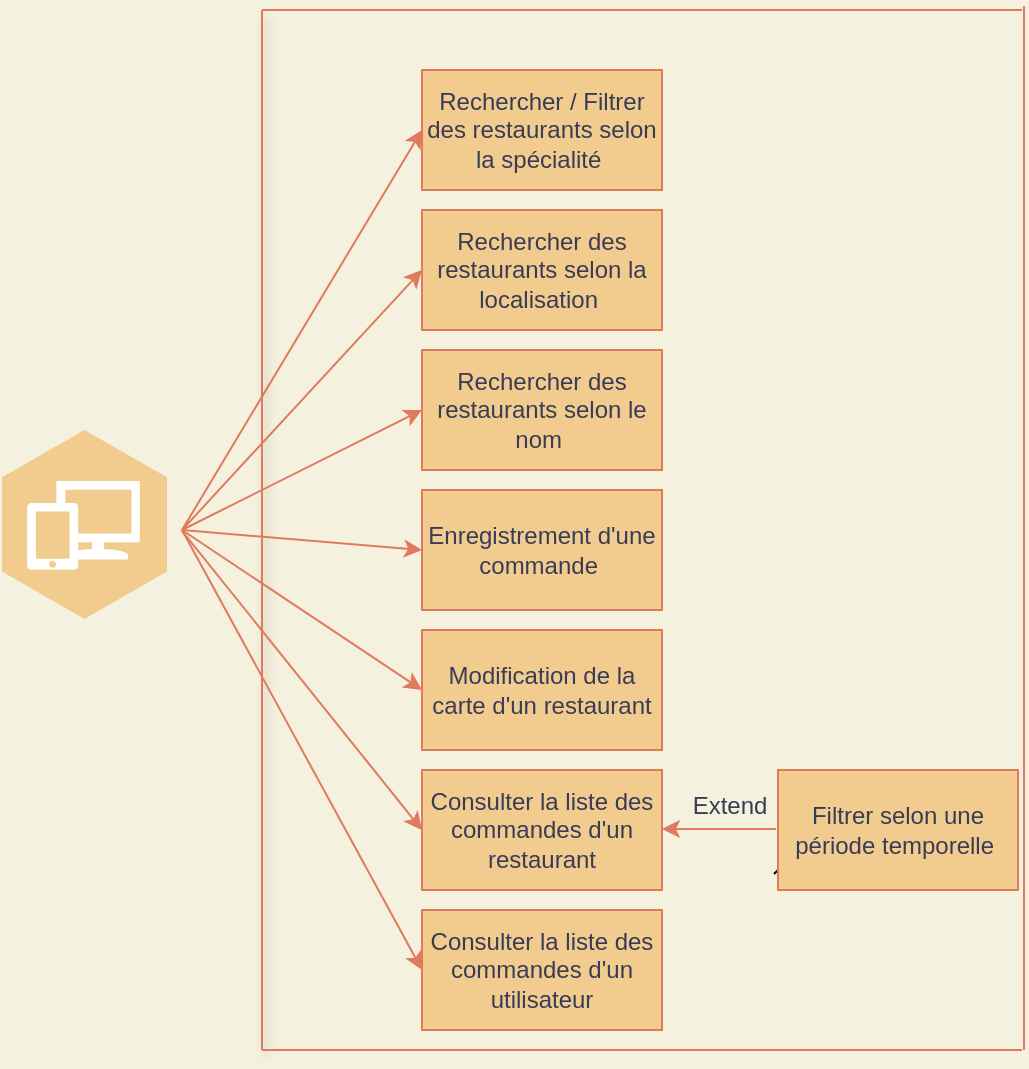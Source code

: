 <mxfile>
    <diagram id="8u0bxdynmH37dt6yqb02" name="Page-1">
        <mxGraphModel dx="466" dy="1582" grid="0" gridSize="10" guides="1" tooltips="1" connect="1" arrows="1" fold="1" page="1" pageScale="1" pageWidth="827" pageHeight="1169" background="#F4F1DE" math="0" shadow="0">
            <root>
                <mxCell id="0"/>
                <mxCell id="1" parent="0"/>
                <mxCell id="3" value="" style="endArrow=none;html=1;shadow=1;labelBackgroundColor=#F4F1DE;strokeColor=#E07A5F;fontColor=#393C56;" parent="1" edge="1">
                    <mxGeometry width="50" height="50" relative="1" as="geometry">
                        <mxPoint x="160" y="520" as="sourcePoint"/>
                        <mxPoint x="160" as="targetPoint"/>
                    </mxGeometry>
                </mxCell>
                <mxCell id="4" value="" style="endArrow=classic;html=1;entryX=0;entryY=0.5;entryDx=0;entryDy=0;labelBackgroundColor=#F4F1DE;strokeColor=#E07A5F;fontColor=#393C56;" parent="1" target="5" edge="1">
                    <mxGeometry width="50" height="50" relative="1" as="geometry">
                        <mxPoint x="120" y="260" as="sourcePoint"/>
                        <mxPoint x="240" y="80" as="targetPoint"/>
                    </mxGeometry>
                </mxCell>
                <mxCell id="5" value="Enregistrement d'une commande&amp;nbsp;" style="rounded=0;whiteSpace=wrap;html=1;fillColor=#F2CC8F;strokeColor=#E07A5F;fontColor=#393C56;" parent="1" vertex="1">
                    <mxGeometry x="240" y="240" width="120" height="60" as="geometry"/>
                </mxCell>
                <mxCell id="6" value="Modification de la carte d'un restaurant&lt;br&gt;" style="rounded=0;whiteSpace=wrap;html=1;fillColor=#F2CC8F;strokeColor=#E07A5F;fontColor=#393C56;" parent="1" vertex="1">
                    <mxGeometry x="240" y="310" width="120" height="60" as="geometry"/>
                </mxCell>
                <mxCell id="7" value="" style="endArrow=classic;html=1;entryX=0;entryY=0.5;entryDx=0;entryDy=0;labelBackgroundColor=#F4F1DE;strokeColor=#E07A5F;fontColor=#393C56;" parent="1" target="6" edge="1">
                    <mxGeometry width="50" height="50" relative="1" as="geometry">
                        <mxPoint x="120" y="260" as="sourcePoint"/>
                        <mxPoint x="240" y="90" as="targetPoint"/>
                    </mxGeometry>
                </mxCell>
                <mxCell id="9" value="" style="endArrow=classic;html=1;entryX=0;entryY=0.5;entryDx=0;entryDy=0;labelBackgroundColor=#F4F1DE;strokeColor=#E07A5F;fontColor=#393C56;" parent="1" target="10" edge="1">
                    <mxGeometry width="50" height="50" relative="1" as="geometry">
                        <mxPoint x="120" y="260.38" as="sourcePoint"/>
                        <mxPoint x="240" y="360" as="targetPoint"/>
                    </mxGeometry>
                </mxCell>
                <mxCell id="10" value="Consulter la liste des commandes d'un restaurant" style="rounded=0;whiteSpace=wrap;html=1;fillColor=#F2CC8F;strokeColor=#E07A5F;fontColor=#393C56;" parent="1" vertex="1">
                    <mxGeometry x="240" y="380" width="120" height="60" as="geometry"/>
                </mxCell>
                <mxCell id="11" value="" style="endArrow=classic;html=1;entryX=0;entryY=0.5;entryDx=0;entryDy=0;labelBackgroundColor=#F4F1DE;strokeColor=#E07A5F;fontColor=#393C56;" parent="1" target="12" edge="1">
                    <mxGeometry width="50" height="50" relative="1" as="geometry">
                        <mxPoint x="120" y="260" as="sourcePoint"/>
                        <mxPoint x="240" y="80" as="targetPoint"/>
                    </mxGeometry>
                </mxCell>
                <mxCell id="12" value="Rechercher des restaurants selon la localisation&amp;nbsp;" style="rounded=0;whiteSpace=wrap;html=1;fillColor=#F2CC8F;strokeColor=#E07A5F;fontColor=#393C56;" parent="1" vertex="1">
                    <mxGeometry x="240" y="100" width="120" height="60" as="geometry"/>
                </mxCell>
                <mxCell id="13" value="" style="endArrow=classic;html=1;entryX=0;entryY=0.5;entryDx=0;entryDy=0;labelBackgroundColor=#F4F1DE;strokeColor=#E07A5F;fontColor=#393C56;" parent="1" target="14" edge="1">
                    <mxGeometry width="50" height="50" relative="1" as="geometry">
                        <mxPoint x="120" y="260" as="sourcePoint"/>
                        <mxPoint x="240" y="480" as="targetPoint"/>
                    </mxGeometry>
                </mxCell>
                <mxCell id="14" value="Consulter la liste des commandes d'un utilisateur" style="rounded=0;whiteSpace=wrap;html=1;fillColor=#F2CC8F;strokeColor=#E07A5F;fontColor=#393C56;" parent="1" vertex="1">
                    <mxGeometry x="240" y="450" width="120" height="60" as="geometry"/>
                </mxCell>
                <mxCell id="15" value="" style="endArrow=none;html=1;labelBackgroundColor=#F4F1DE;strokeColor=#E07A5F;fontColor=#393C56;" parent="1" edge="1">
                    <mxGeometry width="50" height="50" relative="1" as="geometry">
                        <mxPoint x="160" y="520" as="sourcePoint"/>
                        <mxPoint x="540" y="520" as="targetPoint"/>
                        <Array as="points">
                            <mxPoint x="160" y="520"/>
                        </Array>
                    </mxGeometry>
                </mxCell>
                <mxCell id="16" value="" style="endArrow=none;html=1;labelBackgroundColor=#F4F1DE;strokeColor=#E07A5F;fontColor=#393C56;" parent="1" edge="1">
                    <mxGeometry width="50" height="50" relative="1" as="geometry">
                        <mxPoint x="541" y="520" as="sourcePoint"/>
                        <mxPoint x="541" y="-2" as="targetPoint"/>
                    </mxGeometry>
                </mxCell>
                <mxCell id="17" value="" style="endArrow=none;html=1;labelBackgroundColor=#F4F1DE;strokeColor=#E07A5F;fontColor=#393C56;" parent="1" edge="1">
                    <mxGeometry width="50" height="50" relative="1" as="geometry">
                        <mxPoint x="160" as="sourcePoint"/>
                        <mxPoint x="540" as="targetPoint"/>
                        <Array as="points">
                            <mxPoint x="160"/>
                        </Array>
                    </mxGeometry>
                </mxCell>
                <mxCell id="18" value="" style="outlineConnect=0;dashed=0;verticalLabelPosition=bottom;verticalAlign=top;align=center;html=1;shape=mxgraph.aws3.workspaces;fillColor=#F2CC8F;gradientDirection=north;strokeColor=#E07A5F;fontColor=#393C56;" parent="1" vertex="1">
                    <mxGeometry x="30" y="210" width="82.5" height="94.5" as="geometry"/>
                </mxCell>
                <mxCell id="19" value="" style="endArrow=classic;html=1;entryX=0;entryY=0.5;entryDx=0;entryDy=0;labelBackgroundColor=#F4F1DE;strokeColor=#E07A5F;fontColor=#393C56;" parent="1" target="21" edge="1">
                    <mxGeometry width="50" height="50" relative="1" as="geometry">
                        <mxPoint x="120" y="260" as="sourcePoint"/>
                        <mxPoint x="240" y="160" as="targetPoint"/>
                    </mxGeometry>
                </mxCell>
                <mxCell id="21" value="Rechercher des restaurants selon le nom&amp;nbsp;" style="rounded=0;whiteSpace=wrap;html=1;fillColor=#F2CC8F;strokeColor=#E07A5F;fontColor=#393C56;" parent="1" vertex="1">
                    <mxGeometry x="240" y="170" width="120" height="60" as="geometry"/>
                </mxCell>
                <mxCell id="22" value="Rechercher / Filtrer des restaurants selon la spécialité&amp;nbsp;" style="rounded=0;whiteSpace=wrap;html=1;fillColor=#F2CC8F;strokeColor=#E07A5F;fontColor=#393C56;" parent="1" vertex="1">
                    <mxGeometry x="240" y="30" width="120" height="60" as="geometry"/>
                </mxCell>
                <mxCell id="23" value="" style="endArrow=classic;html=1;entryX=0;entryY=0.5;entryDx=0;entryDy=0;labelBackgroundColor=#F4F1DE;strokeColor=#E07A5F;fontColor=#393C56;" parent="1" target="22" edge="1">
                    <mxGeometry width="50" height="50" relative="1" as="geometry">
                        <mxPoint x="120" y="260" as="sourcePoint"/>
                        <mxPoint x="240" y="130" as="targetPoint"/>
                    </mxGeometry>
                </mxCell>
                <mxCell id="25" value="" style="endArrow=classic;html=1;" edge="1" parent="1">
                    <mxGeometry width="50" height="50" relative="1" as="geometry">
                        <mxPoint x="416" y="432" as="sourcePoint"/>
                        <mxPoint x="466" y="382" as="targetPoint"/>
                    </mxGeometry>
                </mxCell>
                <mxCell id="26" value="" style="endArrow=none;html=1;strokeColor=#E07A5F;startArrow=classic;startFill=1;endFill=0;" edge="1" parent="1">
                    <mxGeometry width="50" height="50" relative="1" as="geometry">
                        <mxPoint x="360" y="409.5" as="sourcePoint"/>
                        <mxPoint x="417" y="409.5" as="targetPoint"/>
                    </mxGeometry>
                </mxCell>
                <mxCell id="27" value="Filtrer selon une période temporelle&amp;nbsp;" style="rounded=0;whiteSpace=wrap;html=1;fillColor=#F2CC8F;strokeColor=#E07A5F;fontColor=#393C56;" vertex="1" parent="1">
                    <mxGeometry x="418" y="380" width="120" height="60" as="geometry"/>
                </mxCell>
                <mxCell id="28" value="Extend" style="text;html=1;strokeColor=none;fillColor=none;align=center;verticalAlign=middle;whiteSpace=wrap;rounded=0;rotation=0;fontColor=#393C56;" vertex="1" parent="1">
                    <mxGeometry x="374" y="388" width="40" height="20" as="geometry"/>
                </mxCell>
            </root>
        </mxGraphModel>
    </diagram>
</mxfile>